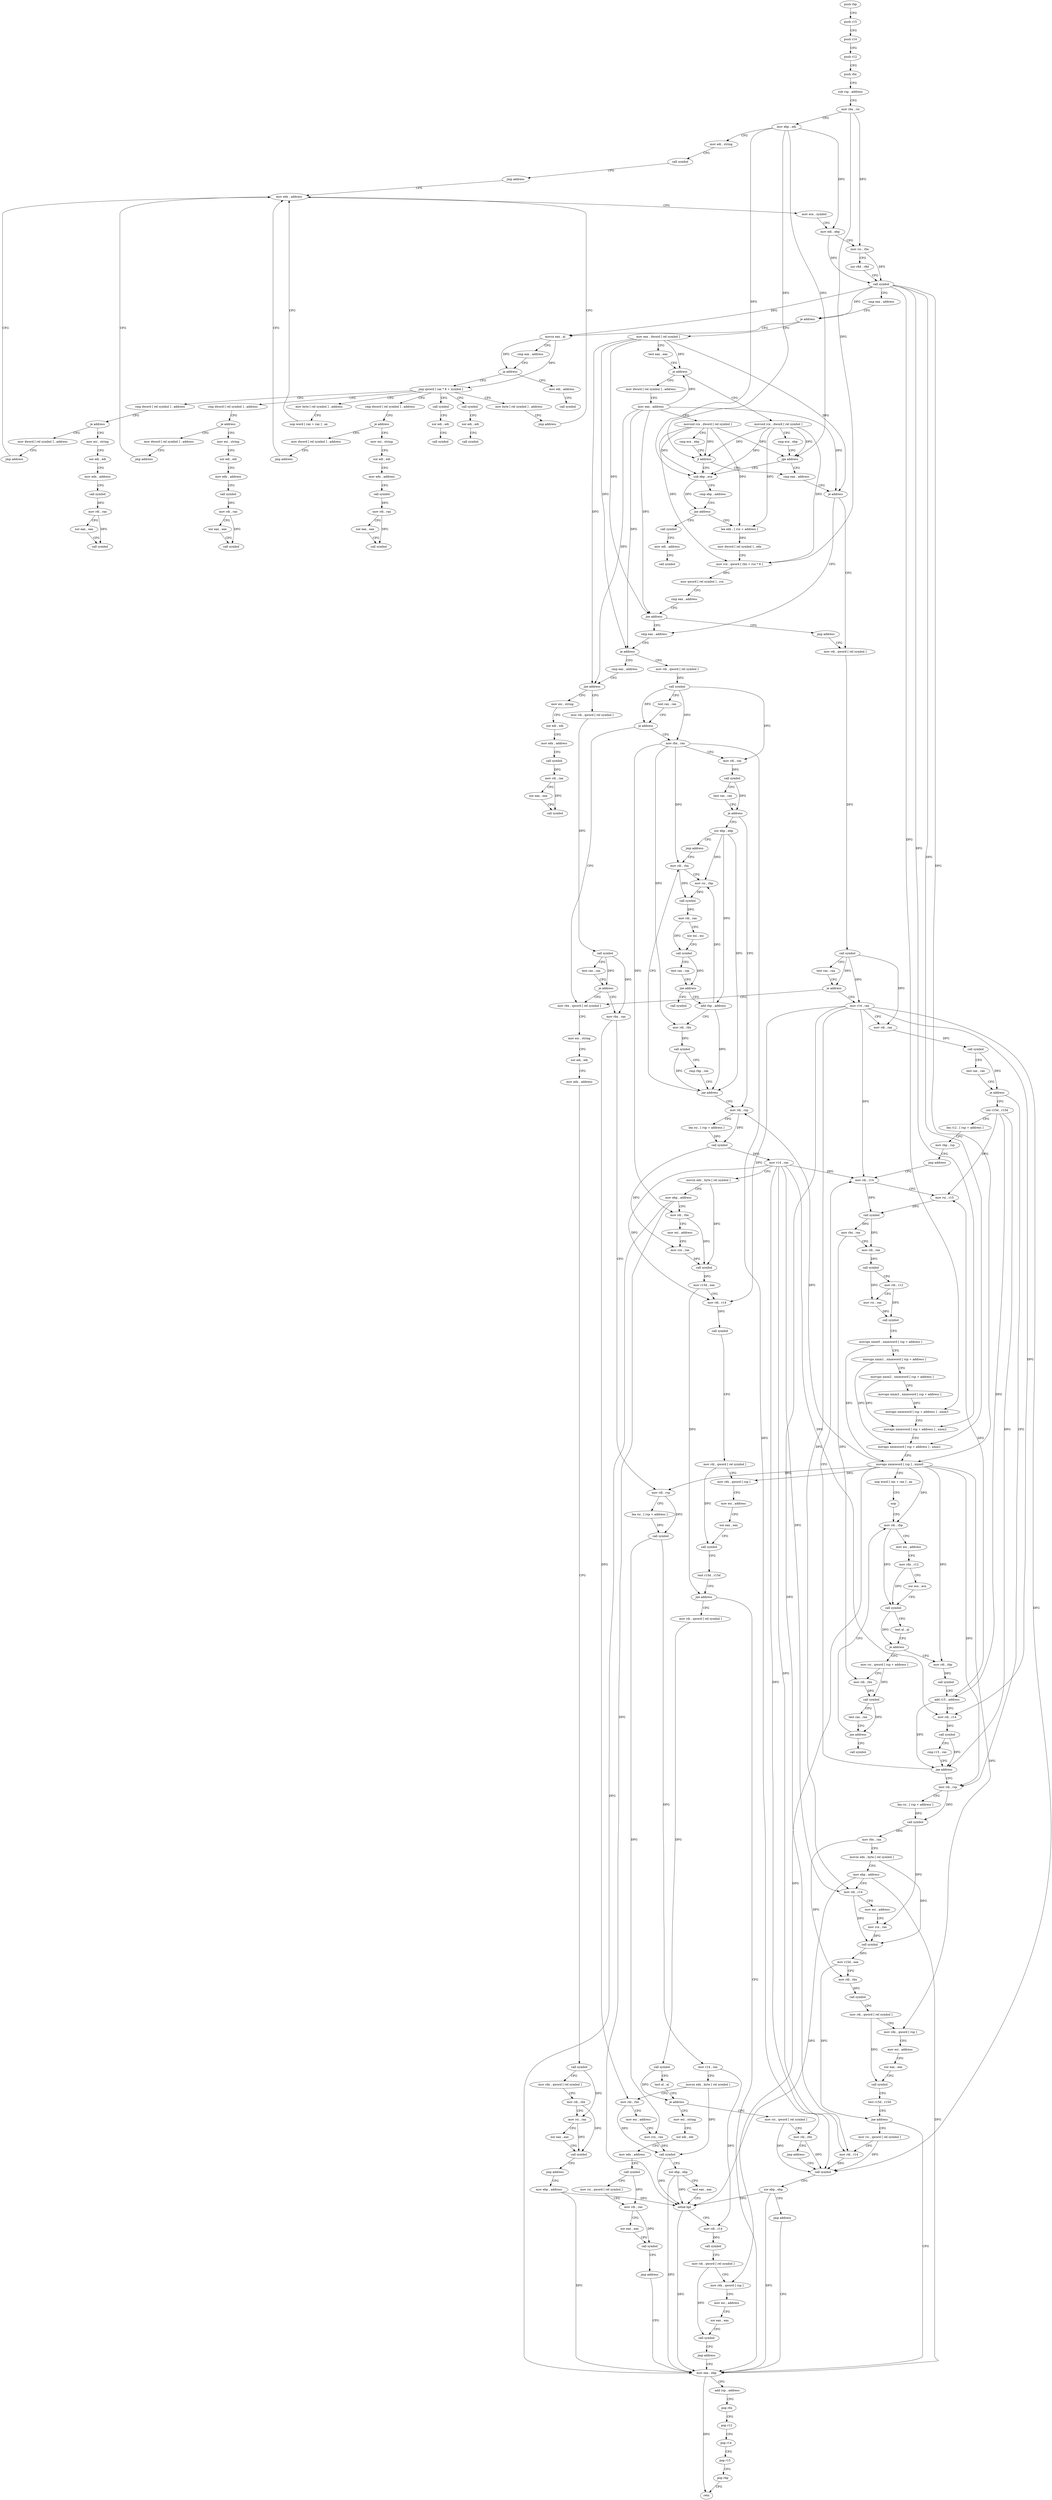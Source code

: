 digraph "func" {
"4214400" [label = "push rbp" ]
"4214401" [label = "push r15" ]
"4214403" [label = "push r14" ]
"4214405" [label = "push r12" ]
"4214407" [label = "push rbx" ]
"4214408" [label = "sub rsp , address" ]
"4214415" [label = "mov rbx , rsi" ]
"4214418" [label = "mov ebp , edi" ]
"4214420" [label = "mov edi , string" ]
"4214425" [label = "call symbol" ]
"4214430" [label = "jmp address" ]
"4214448" [label = "mov edx , address" ]
"4214453" [label = "mov ecx , symbol" ]
"4214458" [label = "mov edi , ebp" ]
"4214460" [label = "mov rsi , rbx" ]
"4214463" [label = "xor r8d , r8d" ]
"4214466" [label = "call symbol" ]
"4214471" [label = "cmp eax , address" ]
"4214474" [label = "je address" ]
"4214658" [label = "mov eax , dword [ rel symbol ]" ]
"4214480" [label = "movsx eax , al" ]
"4214664" [label = "test eax , eax" ]
"4214666" [label = "je address" ]
"4214720" [label = "mov dword [ rel symbol ] , address" ]
"4214668" [label = "movsxd rcx , dword [ rel symbol ]" ]
"4214483" [label = "cmp eax , address" ]
"4214486" [label = "ja address" ]
"4215558" [label = "mov edi , address" ]
"4214492" [label = "jmp qword [ rax * 8 + symbol ]" ]
"4214730" [label = "mov eax , address" ]
"4214735" [label = "movsxd rcx , dword [ rel symbol ]" ]
"4214742" [label = "cmp ecx , ebp" ]
"4214744" [label = "jl address" ]
"4214679" [label = "sub ebp , ecx" ]
"4214746" [label = "cmp eax , address" ]
"4214675" [label = "cmp ecx , ebp" ]
"4214677" [label = "jge address" ]
"4215563" [label = "call symbol" ]
"4214432" [label = "mov byte [ rel symbol ] , address" ]
"4214499" [label = "mov byte [ rel symbol ] , address" ]
"4214508" [label = "cmp dword [ rel symbol ] , address" ]
"4214556" [label = "cmp dword [ rel symbol ] , address" ]
"4214607" [label = "cmp dword [ rel symbol ] , address" ]
"4215568" [label = "call symbol" ]
"4215580" [label = "call symbol" ]
"4214681" [label = "cmp ebp , address" ]
"4214684" [label = "jne address" ]
"4215592" [label = "call symbol" ]
"4214690" [label = "lea edx , [ rcx + address ]" ]
"4214749" [label = "je address" ]
"4214982" [label = "mov rdi , qword [ rel symbol ]" ]
"4214755" [label = "cmp eax , address" ]
"4214439" [label = "nop word [ rax + rax ] , ax" ]
"4214506" [label = "jmp address" ]
"4214515" [label = "je address" ]
"4214544" [label = "mov dword [ rel symbol ] , address" ]
"4214517" [label = "mov esi , string" ]
"4214563" [label = "je address" ]
"4214592" [label = "mov dword [ rel symbol ] , address" ]
"4214565" [label = "mov esi , string" ]
"4214614" [label = "je address" ]
"4214643" [label = "mov dword [ rel symbol ] , address" ]
"4214616" [label = "mov esi , string" ]
"4215573" [label = "xor edi , edi" ]
"4215575" [label = "call symbol" ]
"4215585" [label = "xor edi , edi" ]
"4215587" [label = "call symbol" ]
"4215597" [label = "mov edi , address" ]
"4215602" [label = "call symbol" ]
"4214693" [label = "mov dword [ rel symbol ] , edx" ]
"4214699" [label = "mov rcx , qword [ rbx + rcx * 8 ]" ]
"4214703" [label = "mov qword [ rel symbol ] , rcx" ]
"4214710" [label = "cmp eax , address" ]
"4214713" [label = "jne address" ]
"4214715" [label = "jmp address" ]
"4214989" [label = "call symbol" ]
"4214994" [label = "test rax , rax" ]
"4214997" [label = "je address" ]
"4215203" [label = "mov rbx , qword [ rel symbol ]" ]
"4215003" [label = "mov r14 , rax" ]
"4214758" [label = "je address" ]
"4214876" [label = "mov rdi , qword [ rel symbol ]" ]
"4214760" [label = "cmp eax , address" ]
"4214554" [label = "jmp address" ]
"4214522" [label = "xor edi , edi" ]
"4214524" [label = "mov edx , address" ]
"4214529" [label = "call symbol" ]
"4214534" [label = "mov rdi , rax" ]
"4214537" [label = "xor eax , eax" ]
"4214539" [label = "call symbol" ]
"4214602" [label = "jmp address" ]
"4214570" [label = "xor edi , edi" ]
"4214572" [label = "mov edx , address" ]
"4214577" [label = "call symbol" ]
"4214582" [label = "mov rdi , rax" ]
"4214585" [label = "xor eax , eax" ]
"4214587" [label = "call symbol" ]
"4214653" [label = "jmp address" ]
"4214621" [label = "xor edi , edi" ]
"4214623" [label = "mov edx , address" ]
"4214628" [label = "call symbol" ]
"4214633" [label = "mov rdi , rax" ]
"4214636" [label = "xor eax , eax" ]
"4214638" [label = "call symbol" ]
"4215210" [label = "mov esi , string" ]
"4215215" [label = "xor edi , edi" ]
"4215217" [label = "mov edx , address" ]
"4215222" [label = "call symbol" ]
"4215227" [label = "mov rdx , qword [ rel symbol ]" ]
"4215234" [label = "mov rdi , rbx" ]
"4215237" [label = "mov rsi , rax" ]
"4215240" [label = "xor eax , eax" ]
"4215242" [label = "call symbol" ]
"4215247" [label = "jmp address" ]
"4215276" [label = "mov ebp , address" ]
"4215006" [label = "mov rdi , rax" ]
"4215009" [label = "call symbol" ]
"4215014" [label = "test rax , rax" ]
"4215017" [label = "je address" ]
"4215410" [label = "mov rdi , rsp" ]
"4215023" [label = "xor r15d , r15d" ]
"4214883" [label = "call symbol" ]
"4214888" [label = "test rax , rax" ]
"4214891" [label = "je address" ]
"4214897" [label = "mov rbx , rax" ]
"4214763" [label = "jne address" ]
"4215249" [label = "mov esi , string" ]
"4214769" [label = "mov rdi , qword [ rel symbol ]" ]
"4215281" [label = "mov eax , ebp" ]
"4215413" [label = "lea rsi , [ rsp + address ]" ]
"4215418" [label = "call symbol" ]
"4215423" [label = "mov rbx , rax" ]
"4215426" [label = "movzx edx , byte [ rel symbol ]" ]
"4215433" [label = "mov ebp , address" ]
"4215438" [label = "mov rdi , r14" ]
"4215441" [label = "mov esi , address" ]
"4215446" [label = "mov rcx , rax" ]
"4215449" [label = "call symbol" ]
"4215454" [label = "mov r15d , eax" ]
"4215457" [label = "mov rdi , rbx" ]
"4215460" [label = "call symbol" ]
"4215465" [label = "mov rdi , qword [ rel symbol ]" ]
"4215472" [label = "mov rdx , qword [ rsp ]" ]
"4215476" [label = "mov esi , address" ]
"4215481" [label = "xor eax , eax" ]
"4215483" [label = "call symbol" ]
"4215488" [label = "test r15d , r15d" ]
"4215491" [label = "jne address" ]
"4215497" [label = "mov rsi , qword [ rel symbol ]" ]
"4215026" [label = "lea r12 , [ rsp + address ]" ]
"4215031" [label = "mov rbp , rsp" ]
"4215034" [label = "jmp address" ]
"4215069" [label = "mov rdi , r14" ]
"4214900" [label = "mov rdi , rax" ]
"4214903" [label = "call symbol" ]
"4214908" [label = "test rax , rax" ]
"4214911" [label = "je address" ]
"4215299" [label = "mov rdi , rsp" ]
"4214917" [label = "xor ebp , ebp" ]
"4215254" [label = "xor edi , edi" ]
"4215256" [label = "mov edx , address" ]
"4215261" [label = "call symbol" ]
"4215266" [label = "mov rdi , rax" ]
"4215269" [label = "xor eax , eax" ]
"4215271" [label = "call symbol" ]
"4214776" [label = "call symbol" ]
"4214781" [label = "test rax , rax" ]
"4214784" [label = "je address" ]
"4214790" [label = "mov rbx , rax" ]
"4215283" [label = "add rsp , address" ]
"4215290" [label = "pop rbx" ]
"4215291" [label = "pop r12" ]
"4215293" [label = "pop r14" ]
"4215295" [label = "pop r15" ]
"4215297" [label = "pop rbp" ]
"4215298" [label = "retn" ]
"4215504" [label = "mov rdi , r14" ]
"4215507" [label = "call symbol" ]
"4215072" [label = "mov rsi , r15" ]
"4215075" [label = "call symbol" ]
"4215080" [label = "mov rbx , rax" ]
"4215083" [label = "mov rdi , rax" ]
"4215086" [label = "call symbol" ]
"4215091" [label = "mov rdi , r12" ]
"4215094" [label = "mov rsi , rax" ]
"4215097" [label = "call symbol" ]
"4215102" [label = "movups xmm0 , xmmword [ rsp + address ]" ]
"4215107" [label = "movups xmm1 , xmmword [ rsp + address ]" ]
"4215112" [label = "movups xmm2 , xmmword [ rsp + address ]" ]
"4215117" [label = "movups xmm3 , xmmword [ rsp + address ]" ]
"4215122" [label = "movaps xmmword [ rsp + address ] , xmm3" ]
"4215127" [label = "movaps xmmword [ rsp + address ] , xmm2" ]
"4215132" [label = "movaps xmmword [ rsp + address ] , xmm1" ]
"4215137" [label = "movaps xmmword [ rsp ] , xmm0" ]
"4215141" [label = "nop word [ rax + rax ] , ax" ]
"4215151" [label = "nop" ]
"4215152" [label = "mov rdi , rbp" ]
"4215302" [label = "lea rsi , [ rsp + address ]" ]
"4215307" [label = "call symbol" ]
"4215312" [label = "mov r14 , rax" ]
"4215315" [label = "movzx edx , byte [ rel symbol ]" ]
"4215322" [label = "mov ebp , address" ]
"4215327" [label = "mov rdi , rbx" ]
"4215330" [label = "mov esi , address" ]
"4215335" [label = "mov rcx , rax" ]
"4215338" [label = "call symbol" ]
"4215343" [label = "mov r15d , eax" ]
"4215346" [label = "mov rdi , r14" ]
"4215349" [label = "call symbol" ]
"4215354" [label = "mov rdi , qword [ rel symbol ]" ]
"4215361" [label = "mov rdx , qword [ rsp ]" ]
"4215365" [label = "mov esi , address" ]
"4215370" [label = "xor eax , eax" ]
"4215372" [label = "call symbol" ]
"4215377" [label = "test r15d , r15d" ]
"4215380" [label = "jne address" ]
"4215382" [label = "mov rdi , qword [ rel symbol ]" ]
"4214919" [label = "jmp address" ]
"4214949" [label = "mov rdi , rbx" ]
"4214793" [label = "mov rdi , rsp" ]
"4214796" [label = "lea rsi , [ rsp + address ]" ]
"4214801" [label = "call symbol" ]
"4214806" [label = "mov r14 , rax" ]
"4214809" [label = "movzx edx , byte [ rel symbol ]" ]
"4214816" [label = "mov rdi , rbx" ]
"4214819" [label = "mov esi , address" ]
"4214824" [label = "mov rcx , rax" ]
"4214827" [label = "call symbol" ]
"4214832" [label = "xor ebp , ebp" ]
"4214834" [label = "test eax , eax" ]
"4214836" [label = "setne bpl" ]
"4214840" [label = "mov rdi , r14" ]
"4214843" [label = "call symbol" ]
"4214848" [label = "mov rdi , qword [ rel symbol ]" ]
"4214855" [label = "mov rdx , qword [ rsp ]" ]
"4214859" [label = "mov esi , address" ]
"4214864" [label = "xor eax , eax" ]
"4214866" [label = "call symbol" ]
"4214871" [label = "jmp address" ]
"4215040" [label = "mov rdi , rbp" ]
"4215043" [label = "call symbol" ]
"4215048" [label = "add r15 , address" ]
"4215052" [label = "mov rdi , r14" ]
"4215055" [label = "call symbol" ]
"4215060" [label = "cmp r15 , rax" ]
"4215063" [label = "jae address" ]
"4215178" [label = "mov rsi , qword [ rsp + address ]" ]
"4215183" [label = "mov rdi , rbx" ]
"4215186" [label = "call symbol" ]
"4215191" [label = "test rax , rax" ]
"4215194" [label = "jne address" ]
"4215196" [label = "call symbol" ]
"4215389" [label = "call symbol" ]
"4215394" [label = "test al , al" ]
"4215396" [label = "je address" ]
"4215519" [label = "mov esi , string" ]
"4215398" [label = "mov rsi , qword [ rel symbol ]" ]
"4214952" [label = "mov rsi , rbp" ]
"4214955" [label = "call symbol" ]
"4214960" [label = "mov rdi , rax" ]
"4214963" [label = "xor esi , esi" ]
"4214965" [label = "call symbol" ]
"4214970" [label = "test rax , rax" ]
"4214973" [label = "jne address" ]
"4214928" [label = "add rbp , address" ]
"4214975" [label = "call symbol" ]
"4215155" [label = "mov esi , address" ]
"4215160" [label = "mov rdx , r12" ]
"4215163" [label = "xor ecx , ecx" ]
"4215165" [label = "call symbol" ]
"4215170" [label = "test al , al" ]
"4215172" [label = "je address" ]
"4215524" [label = "xor edi , edi" ]
"4215526" [label = "mov edx , address" ]
"4215531" [label = "call symbol" ]
"4215536" [label = "mov rsi , qword [ rel symbol ]" ]
"4215543" [label = "mov rdi , rax" ]
"4215546" [label = "xor eax , eax" ]
"4215548" [label = "call symbol" ]
"4215553" [label = "jmp address" ]
"4215405" [label = "mov rdi , rbx" ]
"4215408" [label = "jmp address" ]
"4214932" [label = "mov rdi , rbx" ]
"4214935" [label = "call symbol" ]
"4214940" [label = "cmp rbp , rax" ]
"4214943" [label = "jae address" ]
"4215512" [label = "xor ebp , ebp" ]
"4215514" [label = "jmp address" ]
"4214400" -> "4214401" [ label = "CFG" ]
"4214401" -> "4214403" [ label = "CFG" ]
"4214403" -> "4214405" [ label = "CFG" ]
"4214405" -> "4214407" [ label = "CFG" ]
"4214407" -> "4214408" [ label = "CFG" ]
"4214408" -> "4214415" [ label = "CFG" ]
"4214415" -> "4214418" [ label = "CFG" ]
"4214415" -> "4214460" [ label = "DFG" ]
"4214415" -> "4214699" [ label = "DFG" ]
"4214418" -> "4214420" [ label = "CFG" ]
"4214418" -> "4214458" [ label = "DFG" ]
"4214418" -> "4214744" [ label = "DFG" ]
"4214418" -> "4214677" [ label = "DFG" ]
"4214418" -> "4214679" [ label = "DFG" ]
"4214420" -> "4214425" [ label = "CFG" ]
"4214425" -> "4214430" [ label = "CFG" ]
"4214430" -> "4214448" [ label = "CFG" ]
"4214448" -> "4214453" [ label = "CFG" ]
"4214453" -> "4214458" [ label = "CFG" ]
"4214458" -> "4214460" [ label = "CFG" ]
"4214458" -> "4214466" [ label = "DFG" ]
"4214460" -> "4214463" [ label = "CFG" ]
"4214460" -> "4214466" [ label = "DFG" ]
"4214463" -> "4214466" [ label = "CFG" ]
"4214466" -> "4214471" [ label = "CFG" ]
"4214466" -> "4214474" [ label = "DFG" ]
"4214466" -> "4214480" [ label = "DFG" ]
"4214466" -> "4215137" [ label = "DFG" ]
"4214466" -> "4215132" [ label = "DFG" ]
"4214466" -> "4215127" [ label = "DFG" ]
"4214466" -> "4215122" [ label = "DFG" ]
"4214471" -> "4214474" [ label = "CFG" ]
"4214474" -> "4214658" [ label = "CFG" ]
"4214474" -> "4214480" [ label = "CFG" ]
"4214658" -> "4214664" [ label = "CFG" ]
"4214658" -> "4214666" [ label = "DFG" ]
"4214658" -> "4214749" [ label = "DFG" ]
"4214658" -> "4214713" [ label = "DFG" ]
"4214658" -> "4214758" [ label = "DFG" ]
"4214658" -> "4214763" [ label = "DFG" ]
"4214480" -> "4214483" [ label = "CFG" ]
"4214480" -> "4214486" [ label = "DFG" ]
"4214480" -> "4214492" [ label = "DFG" ]
"4214664" -> "4214666" [ label = "CFG" ]
"4214666" -> "4214720" [ label = "CFG" ]
"4214666" -> "4214668" [ label = "CFG" ]
"4214720" -> "4214730" [ label = "CFG" ]
"4214668" -> "4214675" [ label = "CFG" ]
"4214668" -> "4214744" [ label = "DFG" ]
"4214668" -> "4214677" [ label = "DFG" ]
"4214668" -> "4214679" [ label = "DFG" ]
"4214668" -> "4214690" [ label = "DFG" ]
"4214668" -> "4214699" [ label = "DFG" ]
"4214483" -> "4214486" [ label = "CFG" ]
"4214486" -> "4215558" [ label = "CFG" ]
"4214486" -> "4214492" [ label = "CFG" ]
"4215558" -> "4215563" [ label = "CFG" ]
"4214492" -> "4214432" [ label = "CFG" ]
"4214492" -> "4214499" [ label = "CFG" ]
"4214492" -> "4214508" [ label = "CFG" ]
"4214492" -> "4214556" [ label = "CFG" ]
"4214492" -> "4214607" [ label = "CFG" ]
"4214492" -> "4215568" [ label = "CFG" ]
"4214492" -> "4215580" [ label = "CFG" ]
"4214730" -> "4214735" [ label = "CFG" ]
"4214730" -> "4214666" [ label = "DFG" ]
"4214730" -> "4214749" [ label = "DFG" ]
"4214730" -> "4214713" [ label = "DFG" ]
"4214730" -> "4214758" [ label = "DFG" ]
"4214730" -> "4214763" [ label = "DFG" ]
"4214735" -> "4214742" [ label = "CFG" ]
"4214735" -> "4214744" [ label = "DFG" ]
"4214735" -> "4214677" [ label = "DFG" ]
"4214735" -> "4214679" [ label = "DFG" ]
"4214735" -> "4214690" [ label = "DFG" ]
"4214735" -> "4214699" [ label = "DFG" ]
"4214742" -> "4214744" [ label = "CFG" ]
"4214744" -> "4214679" [ label = "CFG" ]
"4214744" -> "4214746" [ label = "CFG" ]
"4214679" -> "4214681" [ label = "CFG" ]
"4214679" -> "4214684" [ label = "DFG" ]
"4214746" -> "4214749" [ label = "CFG" ]
"4214675" -> "4214677" [ label = "CFG" ]
"4214677" -> "4214746" [ label = "CFG" ]
"4214677" -> "4214679" [ label = "CFG" ]
"4214432" -> "4214439" [ label = "CFG" ]
"4214499" -> "4214506" [ label = "CFG" ]
"4214508" -> "4214515" [ label = "CFG" ]
"4214556" -> "4214563" [ label = "CFG" ]
"4214607" -> "4214614" [ label = "CFG" ]
"4215568" -> "4215573" [ label = "CFG" ]
"4215580" -> "4215585" [ label = "CFG" ]
"4214681" -> "4214684" [ label = "CFG" ]
"4214684" -> "4215592" [ label = "CFG" ]
"4214684" -> "4214690" [ label = "CFG" ]
"4215592" -> "4215597" [ label = "CFG" ]
"4214690" -> "4214693" [ label = "DFG" ]
"4214749" -> "4214982" [ label = "CFG" ]
"4214749" -> "4214755" [ label = "CFG" ]
"4214982" -> "4214989" [ label = "DFG" ]
"4214755" -> "4214758" [ label = "CFG" ]
"4214439" -> "4214448" [ label = "CFG" ]
"4214506" -> "4214448" [ label = "CFG" ]
"4214515" -> "4214544" [ label = "CFG" ]
"4214515" -> "4214517" [ label = "CFG" ]
"4214544" -> "4214554" [ label = "CFG" ]
"4214517" -> "4214522" [ label = "CFG" ]
"4214563" -> "4214592" [ label = "CFG" ]
"4214563" -> "4214565" [ label = "CFG" ]
"4214592" -> "4214602" [ label = "CFG" ]
"4214565" -> "4214570" [ label = "CFG" ]
"4214614" -> "4214643" [ label = "CFG" ]
"4214614" -> "4214616" [ label = "CFG" ]
"4214643" -> "4214653" [ label = "CFG" ]
"4214616" -> "4214621" [ label = "CFG" ]
"4215573" -> "4215575" [ label = "CFG" ]
"4215585" -> "4215587" [ label = "CFG" ]
"4215597" -> "4215602" [ label = "CFG" ]
"4214693" -> "4214699" [ label = "CFG" ]
"4214699" -> "4214703" [ label = "DFG" ]
"4214703" -> "4214710" [ label = "CFG" ]
"4214710" -> "4214713" [ label = "CFG" ]
"4214713" -> "4214755" [ label = "CFG" ]
"4214713" -> "4214715" [ label = "CFG" ]
"4214715" -> "4214982" [ label = "CFG" ]
"4214989" -> "4214994" [ label = "CFG" ]
"4214989" -> "4214997" [ label = "DFG" ]
"4214989" -> "4215003" [ label = "DFG" ]
"4214989" -> "4215006" [ label = "DFG" ]
"4214994" -> "4214997" [ label = "CFG" ]
"4214997" -> "4215203" [ label = "CFG" ]
"4214997" -> "4215003" [ label = "CFG" ]
"4215203" -> "4215210" [ label = "CFG" ]
"4215003" -> "4215006" [ label = "CFG" ]
"4215003" -> "4215438" [ label = "DFG" ]
"4215003" -> "4215504" [ label = "DFG" ]
"4215003" -> "4215069" [ label = "DFG" ]
"4215003" -> "4215346" [ label = "DFG" ]
"4215003" -> "4215507" [ label = "DFG" ]
"4215003" -> "4215052" [ label = "DFG" ]
"4214758" -> "4214876" [ label = "CFG" ]
"4214758" -> "4214760" [ label = "CFG" ]
"4214876" -> "4214883" [ label = "DFG" ]
"4214760" -> "4214763" [ label = "CFG" ]
"4214554" -> "4214448" [ label = "CFG" ]
"4214522" -> "4214524" [ label = "CFG" ]
"4214524" -> "4214529" [ label = "CFG" ]
"4214529" -> "4214534" [ label = "DFG" ]
"4214534" -> "4214537" [ label = "CFG" ]
"4214534" -> "4214539" [ label = "DFG" ]
"4214537" -> "4214539" [ label = "CFG" ]
"4214602" -> "4214448" [ label = "CFG" ]
"4214570" -> "4214572" [ label = "CFG" ]
"4214572" -> "4214577" [ label = "CFG" ]
"4214577" -> "4214582" [ label = "DFG" ]
"4214582" -> "4214585" [ label = "CFG" ]
"4214582" -> "4214587" [ label = "DFG" ]
"4214585" -> "4214587" [ label = "CFG" ]
"4214653" -> "4214448" [ label = "CFG" ]
"4214621" -> "4214623" [ label = "CFG" ]
"4214623" -> "4214628" [ label = "CFG" ]
"4214628" -> "4214633" [ label = "DFG" ]
"4214633" -> "4214636" [ label = "CFG" ]
"4214633" -> "4214638" [ label = "DFG" ]
"4214636" -> "4214638" [ label = "CFG" ]
"4215210" -> "4215215" [ label = "CFG" ]
"4215215" -> "4215217" [ label = "CFG" ]
"4215217" -> "4215222" [ label = "CFG" ]
"4215222" -> "4215227" [ label = "CFG" ]
"4215222" -> "4215237" [ label = "DFG" ]
"4215227" -> "4215234" [ label = "CFG" ]
"4215234" -> "4215237" [ label = "CFG" ]
"4215234" -> "4215242" [ label = "DFG" ]
"4215237" -> "4215240" [ label = "CFG" ]
"4215237" -> "4215242" [ label = "DFG" ]
"4215240" -> "4215242" [ label = "CFG" ]
"4215242" -> "4215247" [ label = "CFG" ]
"4215247" -> "4215276" [ label = "CFG" ]
"4215276" -> "4215281" [ label = "DFG" ]
"4215276" -> "4214836" [ label = "DFG" ]
"4215006" -> "4215009" [ label = "DFG" ]
"4215009" -> "4215014" [ label = "CFG" ]
"4215009" -> "4215017" [ label = "DFG" ]
"4215014" -> "4215017" [ label = "CFG" ]
"4215017" -> "4215410" [ label = "CFG" ]
"4215017" -> "4215023" [ label = "CFG" ]
"4215410" -> "4215413" [ label = "CFG" ]
"4215410" -> "4215418" [ label = "DFG" ]
"4215023" -> "4215026" [ label = "CFG" ]
"4215023" -> "4215072" [ label = "DFG" ]
"4215023" -> "4215048" [ label = "DFG" ]
"4215023" -> "4215063" [ label = "DFG" ]
"4214883" -> "4214888" [ label = "CFG" ]
"4214883" -> "4214891" [ label = "DFG" ]
"4214883" -> "4214897" [ label = "DFG" ]
"4214883" -> "4214900" [ label = "DFG" ]
"4214888" -> "4214891" [ label = "CFG" ]
"4214891" -> "4215203" [ label = "CFG" ]
"4214891" -> "4214897" [ label = "CFG" ]
"4214897" -> "4214900" [ label = "CFG" ]
"4214897" -> "4215327" [ label = "DFG" ]
"4214897" -> "4214949" [ label = "DFG" ]
"4214897" -> "4215405" [ label = "DFG" ]
"4214897" -> "4214932" [ label = "DFG" ]
"4214763" -> "4215249" [ label = "CFG" ]
"4214763" -> "4214769" [ label = "CFG" ]
"4215249" -> "4215254" [ label = "CFG" ]
"4214769" -> "4214776" [ label = "DFG" ]
"4215281" -> "4215283" [ label = "CFG" ]
"4215281" -> "4215298" [ label = "DFG" ]
"4215413" -> "4215418" [ label = "DFG" ]
"4215418" -> "4215423" [ label = "DFG" ]
"4215418" -> "4215446" [ label = "DFG" ]
"4215423" -> "4215426" [ label = "CFG" ]
"4215423" -> "4215457" [ label = "DFG" ]
"4215426" -> "4215433" [ label = "CFG" ]
"4215426" -> "4215449" [ label = "DFG" ]
"4215433" -> "4215438" [ label = "CFG" ]
"4215433" -> "4215281" [ label = "DFG" ]
"4215433" -> "4214836" [ label = "DFG" ]
"4215438" -> "4215441" [ label = "CFG" ]
"4215438" -> "4215449" [ label = "DFG" ]
"4215441" -> "4215446" [ label = "CFG" ]
"4215446" -> "4215449" [ label = "DFG" ]
"4215449" -> "4215454" [ label = "DFG" ]
"4215454" -> "4215457" [ label = "CFG" ]
"4215454" -> "4215491" [ label = "DFG" ]
"4215457" -> "4215460" [ label = "DFG" ]
"4215460" -> "4215465" [ label = "CFG" ]
"4215465" -> "4215472" [ label = "CFG" ]
"4215465" -> "4215483" [ label = "DFG" ]
"4215472" -> "4215476" [ label = "CFG" ]
"4215476" -> "4215481" [ label = "CFG" ]
"4215481" -> "4215483" [ label = "CFG" ]
"4215483" -> "4215488" [ label = "CFG" ]
"4215488" -> "4215491" [ label = "CFG" ]
"4215491" -> "4215281" [ label = "CFG" ]
"4215491" -> "4215497" [ label = "CFG" ]
"4215497" -> "4215504" [ label = "CFG" ]
"4215497" -> "4215507" [ label = "DFG" ]
"4215026" -> "4215031" [ label = "CFG" ]
"4215031" -> "4215034" [ label = "CFG" ]
"4215034" -> "4215069" [ label = "CFG" ]
"4215069" -> "4215072" [ label = "CFG" ]
"4215069" -> "4215075" [ label = "DFG" ]
"4214900" -> "4214903" [ label = "DFG" ]
"4214903" -> "4214908" [ label = "CFG" ]
"4214903" -> "4214911" [ label = "DFG" ]
"4214908" -> "4214911" [ label = "CFG" ]
"4214911" -> "4215299" [ label = "CFG" ]
"4214911" -> "4214917" [ label = "CFG" ]
"4215299" -> "4215302" [ label = "CFG" ]
"4215299" -> "4215307" [ label = "DFG" ]
"4214917" -> "4214919" [ label = "CFG" ]
"4214917" -> "4214952" [ label = "DFG" ]
"4214917" -> "4214928" [ label = "DFG" ]
"4214917" -> "4214943" [ label = "DFG" ]
"4215254" -> "4215256" [ label = "CFG" ]
"4215256" -> "4215261" [ label = "CFG" ]
"4215261" -> "4215266" [ label = "DFG" ]
"4215266" -> "4215269" [ label = "CFG" ]
"4215266" -> "4215271" [ label = "DFG" ]
"4215269" -> "4215271" [ label = "CFG" ]
"4214776" -> "4214781" [ label = "CFG" ]
"4214776" -> "4214784" [ label = "DFG" ]
"4214776" -> "4214790" [ label = "DFG" ]
"4214781" -> "4214784" [ label = "CFG" ]
"4214784" -> "4215203" [ label = "CFG" ]
"4214784" -> "4214790" [ label = "CFG" ]
"4214790" -> "4214793" [ label = "CFG" ]
"4214790" -> "4214816" [ label = "DFG" ]
"4215283" -> "4215290" [ label = "CFG" ]
"4215290" -> "4215291" [ label = "CFG" ]
"4215291" -> "4215293" [ label = "CFG" ]
"4215293" -> "4215295" [ label = "CFG" ]
"4215295" -> "4215297" [ label = "CFG" ]
"4215297" -> "4215298" [ label = "CFG" ]
"4215504" -> "4215507" [ label = "DFG" ]
"4215507" -> "4215512" [ label = "CFG" ]
"4215072" -> "4215075" [ label = "DFG" ]
"4215075" -> "4215080" [ label = "DFG" ]
"4215075" -> "4215083" [ label = "DFG" ]
"4215080" -> "4215083" [ label = "CFG" ]
"4215080" -> "4215183" [ label = "DFG" ]
"4215083" -> "4215086" [ label = "DFG" ]
"4215086" -> "4215091" [ label = "CFG" ]
"4215086" -> "4215094" [ label = "DFG" ]
"4215091" -> "4215094" [ label = "CFG" ]
"4215091" -> "4215097" [ label = "DFG" ]
"4215094" -> "4215097" [ label = "DFG" ]
"4215097" -> "4215102" [ label = "CFG" ]
"4215102" -> "4215107" [ label = "CFG" ]
"4215102" -> "4215137" [ label = "DFG" ]
"4215107" -> "4215112" [ label = "CFG" ]
"4215107" -> "4215132" [ label = "DFG" ]
"4215112" -> "4215117" [ label = "CFG" ]
"4215112" -> "4215127" [ label = "DFG" ]
"4215117" -> "4215122" [ label = "DFG" ]
"4215122" -> "4215127" [ label = "CFG" ]
"4215127" -> "4215132" [ label = "CFG" ]
"4215132" -> "4215137" [ label = "CFG" ]
"4215137" -> "4215141" [ label = "CFG" ]
"4215137" -> "4215410" [ label = "DFG" ]
"4215137" -> "4215472" [ label = "DFG" ]
"4215137" -> "4215299" [ label = "DFG" ]
"4215137" -> "4215361" [ label = "DFG" ]
"4215137" -> "4214793" [ label = "DFG" ]
"4215137" -> "4214855" [ label = "DFG" ]
"4215137" -> "4215152" [ label = "DFG" ]
"4215137" -> "4215040" [ label = "DFG" ]
"4215141" -> "4215151" [ label = "CFG" ]
"4215151" -> "4215152" [ label = "CFG" ]
"4215152" -> "4215155" [ label = "CFG" ]
"4215152" -> "4215165" [ label = "DFG" ]
"4215302" -> "4215307" [ label = "DFG" ]
"4215307" -> "4215312" [ label = "DFG" ]
"4215307" -> "4215335" [ label = "DFG" ]
"4215312" -> "4215315" [ label = "CFG" ]
"4215312" -> "4215438" [ label = "DFG" ]
"4215312" -> "4215504" [ label = "DFG" ]
"4215312" -> "4215069" [ label = "DFG" ]
"4215312" -> "4215346" [ label = "DFG" ]
"4215312" -> "4215507" [ label = "DFG" ]
"4215312" -> "4215052" [ label = "DFG" ]
"4215315" -> "4215322" [ label = "CFG" ]
"4215315" -> "4215338" [ label = "DFG" ]
"4215322" -> "4215327" [ label = "CFG" ]
"4215322" -> "4215281" [ label = "DFG" ]
"4215322" -> "4214836" [ label = "DFG" ]
"4215327" -> "4215330" [ label = "CFG" ]
"4215327" -> "4215338" [ label = "DFG" ]
"4215330" -> "4215335" [ label = "CFG" ]
"4215335" -> "4215338" [ label = "DFG" ]
"4215338" -> "4215343" [ label = "DFG" ]
"4215343" -> "4215346" [ label = "CFG" ]
"4215343" -> "4215380" [ label = "DFG" ]
"4215346" -> "4215349" [ label = "DFG" ]
"4215349" -> "4215354" [ label = "CFG" ]
"4215354" -> "4215361" [ label = "CFG" ]
"4215354" -> "4215372" [ label = "DFG" ]
"4215361" -> "4215365" [ label = "CFG" ]
"4215365" -> "4215370" [ label = "CFG" ]
"4215370" -> "4215372" [ label = "CFG" ]
"4215372" -> "4215377" [ label = "CFG" ]
"4215377" -> "4215380" [ label = "CFG" ]
"4215380" -> "4215281" [ label = "CFG" ]
"4215380" -> "4215382" [ label = "CFG" ]
"4215382" -> "4215389" [ label = "DFG" ]
"4214919" -> "4214949" [ label = "CFG" ]
"4214949" -> "4214952" [ label = "CFG" ]
"4214949" -> "4214955" [ label = "DFG" ]
"4214793" -> "4214796" [ label = "CFG" ]
"4214793" -> "4214801" [ label = "DFG" ]
"4214796" -> "4214801" [ label = "DFG" ]
"4214801" -> "4214806" [ label = "DFG" ]
"4214801" -> "4214824" [ label = "DFG" ]
"4214806" -> "4214809" [ label = "CFG" ]
"4214806" -> "4214840" [ label = "DFG" ]
"4214809" -> "4214816" [ label = "CFG" ]
"4214809" -> "4214827" [ label = "DFG" ]
"4214816" -> "4214819" [ label = "CFG" ]
"4214816" -> "4214827" [ label = "DFG" ]
"4214819" -> "4214824" [ label = "CFG" ]
"4214824" -> "4214827" [ label = "DFG" ]
"4214827" -> "4214832" [ label = "CFG" ]
"4214827" -> "4214836" [ label = "DFG" ]
"4214832" -> "4214834" [ label = "CFG" ]
"4214832" -> "4215281" [ label = "DFG" ]
"4214832" -> "4214836" [ label = "DFG" ]
"4214834" -> "4214836" [ label = "CFG" ]
"4214836" -> "4214840" [ label = "CFG" ]
"4214836" -> "4215281" [ label = "DFG" ]
"4214840" -> "4214843" [ label = "DFG" ]
"4214843" -> "4214848" [ label = "CFG" ]
"4214848" -> "4214855" [ label = "CFG" ]
"4214848" -> "4214866" [ label = "DFG" ]
"4214855" -> "4214859" [ label = "CFG" ]
"4214859" -> "4214864" [ label = "CFG" ]
"4214864" -> "4214866" [ label = "CFG" ]
"4214866" -> "4214871" [ label = "CFG" ]
"4214871" -> "4215281" [ label = "CFG" ]
"4215040" -> "4215043" [ label = "DFG" ]
"4215043" -> "4215048" [ label = "CFG" ]
"4215048" -> "4215052" [ label = "CFG" ]
"4215048" -> "4215072" [ label = "DFG" ]
"4215048" -> "4215063" [ label = "DFG" ]
"4215052" -> "4215055" [ label = "DFG" ]
"4215055" -> "4215060" [ label = "CFG" ]
"4215055" -> "4215063" [ label = "DFG" ]
"4215060" -> "4215063" [ label = "CFG" ]
"4215063" -> "4215410" [ label = "CFG" ]
"4215063" -> "4215069" [ label = "CFG" ]
"4215178" -> "4215183" [ label = "CFG" ]
"4215178" -> "4215186" [ label = "DFG" ]
"4215183" -> "4215186" [ label = "DFG" ]
"4215186" -> "4215191" [ label = "CFG" ]
"4215186" -> "4215194" [ label = "DFG" ]
"4215191" -> "4215194" [ label = "CFG" ]
"4215194" -> "4215152" [ label = "CFG" ]
"4215194" -> "4215196" [ label = "CFG" ]
"4215389" -> "4215394" [ label = "CFG" ]
"4215389" -> "4215396" [ label = "DFG" ]
"4215394" -> "4215396" [ label = "CFG" ]
"4215396" -> "4215519" [ label = "CFG" ]
"4215396" -> "4215398" [ label = "CFG" ]
"4215519" -> "4215524" [ label = "CFG" ]
"4215398" -> "4215405" [ label = "CFG" ]
"4215398" -> "4215507" [ label = "DFG" ]
"4214952" -> "4214955" [ label = "DFG" ]
"4214955" -> "4214960" [ label = "DFG" ]
"4214960" -> "4214963" [ label = "CFG" ]
"4214960" -> "4214965" [ label = "DFG" ]
"4214963" -> "4214965" [ label = "CFG" ]
"4214965" -> "4214970" [ label = "CFG" ]
"4214965" -> "4214973" [ label = "DFG" ]
"4214970" -> "4214973" [ label = "CFG" ]
"4214973" -> "4214928" [ label = "CFG" ]
"4214973" -> "4214975" [ label = "CFG" ]
"4214928" -> "4214932" [ label = "CFG" ]
"4214928" -> "4214952" [ label = "DFG" ]
"4214928" -> "4214943" [ label = "DFG" ]
"4215155" -> "4215160" [ label = "CFG" ]
"4215160" -> "4215163" [ label = "CFG" ]
"4215160" -> "4215165" [ label = "DFG" ]
"4215163" -> "4215165" [ label = "CFG" ]
"4215165" -> "4215170" [ label = "CFG" ]
"4215165" -> "4215172" [ label = "DFG" ]
"4215170" -> "4215172" [ label = "CFG" ]
"4215172" -> "4215040" [ label = "CFG" ]
"4215172" -> "4215178" [ label = "CFG" ]
"4215524" -> "4215526" [ label = "CFG" ]
"4215526" -> "4215531" [ label = "CFG" ]
"4215531" -> "4215536" [ label = "CFG" ]
"4215531" -> "4215543" [ label = "DFG" ]
"4215536" -> "4215543" [ label = "CFG" ]
"4215543" -> "4215546" [ label = "CFG" ]
"4215543" -> "4215548" [ label = "DFG" ]
"4215546" -> "4215548" [ label = "CFG" ]
"4215548" -> "4215553" [ label = "CFG" ]
"4215553" -> "4215281" [ label = "CFG" ]
"4215405" -> "4215408" [ label = "CFG" ]
"4215405" -> "4215507" [ label = "DFG" ]
"4215408" -> "4215507" [ label = "CFG" ]
"4214932" -> "4214935" [ label = "DFG" ]
"4214935" -> "4214940" [ label = "CFG" ]
"4214935" -> "4214943" [ label = "DFG" ]
"4214940" -> "4214943" [ label = "CFG" ]
"4214943" -> "4215299" [ label = "CFG" ]
"4214943" -> "4214949" [ label = "CFG" ]
"4215512" -> "4215514" [ label = "CFG" ]
"4215512" -> "4215281" [ label = "DFG" ]
"4215512" -> "4214836" [ label = "DFG" ]
"4215514" -> "4215281" [ label = "CFG" ]
}
